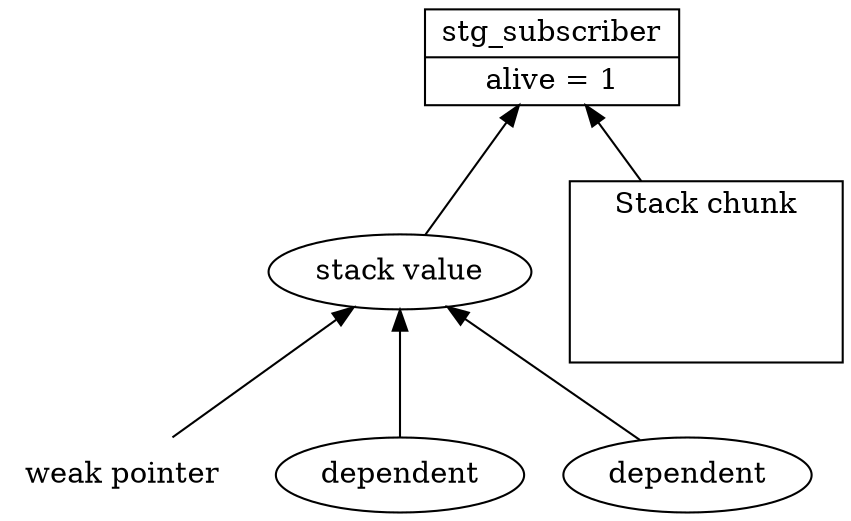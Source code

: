 digraph {

    weak_pointer [ shape=plaintext, label="weak pointer" ]
    stg_subscriber [ shape=record, label="{stg_subscriber| alive = 1}"]
    stg_stack [ shape=rectangle, label="   Stack chunk   \n\n\n\n\n" ]
    stack_value [ label="stack value" ]
    value_1 [ label="dependent" ]
    value_2 [ label="dependent" ]

    value_1 -> stack_value
    value_2 -> stack_value
    weak_pointer -> stack_value

    stack_value -> stg_subscriber
    stg_stack -> stg_subscriber

    
    /* stack_value -> weak_pointer [ style=invis ] */ 
    /* stg_subscriber -> stg_stack [ style=invis ] */
    /* stack_value -> weak_pointer [ style=invis ] */ 
    /* stack_value -> weak_pointer [ style=invis ] */ 
    /* stack_value -> weak_pointer [ style=invis ] */ 
    /* stg_subscriber -> stg_stack [ style=invis ] */
    /* stg_subscriber -> stg_stack [ style=invis ] */
    /* stg_subscriber -> stg_stack [ style=invis ] */

  rankdir="BT"
}
